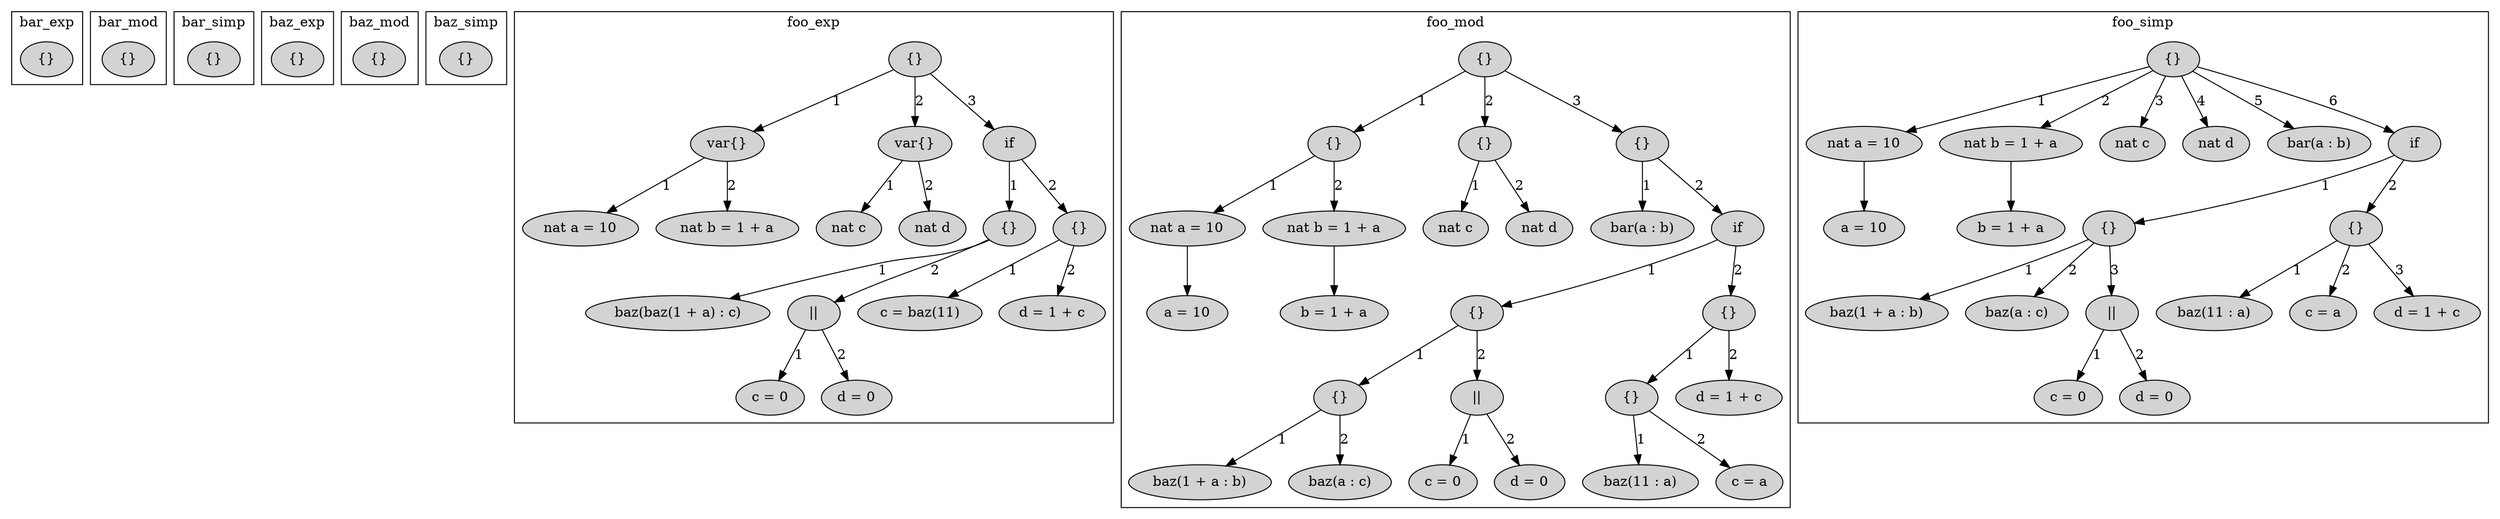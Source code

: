 digraph G {
    subgraph cluster0{
        node [style=filled];
        A1 [ label = "{}" ];
        label = "bar_exp";
        color = black
    }
    subgraph cluster1{
        node [style=filled];
        A2 [ label = "{}" ];
        label = "bar_mod";
        color = black
    }
    subgraph cluster2{
        node [style=filled];
        A3 [ label = "{}" ];
        label = "bar_simp";
        color = black
    }
    subgraph cluster3{
        node [style=filled];
        A4 [ label = "{}" ];
        label = "baz_exp";
        color = black
    }
    subgraph cluster4{
        node [style=filled];
        A5 [ label = "{}" ];
        label = "baz_mod";
        color = black
    }
    subgraph cluster5{
        node [style=filled];
        A6 [ label = "{}" ];
        label = "baz_simp";
        color = black
    }
    subgraph cluster6{
        node [style=filled];
        A7 [ label = "{}" ];
        A7 -> A8 [ label = 1 ];
        A8 [ label = "var{}" ];
        A8 -> A9 [ label = 1 ];
        A9 [ label = "nat a = 10" ];
        A8 -> A10 [ label = 2 ];
        A10 [ label = "nat b = 1 + a" ];
        A7 -> A11 [ label = 2 ];
        A11 [ label = "var{}" ];
        A11 -> A12 [ label = 1 ];
        A12 [ label = "nat c" ];
        A11 -> A13 [ label = 2 ];
        A13 [ label = "nat d" ];
        A7 -> A14 [ label = 3 ];
        A14 [ label = "if" ];
        A14 -> A15 [ label = 1 ];
        A15 [ label = "{}" ];
        A15 -> A16 [ label = 1 ];
        A16 [ label = "baz(baz(1 + a) : c)" ];
        A15 -> A17 [ label = 2 ];
        A17 [ label = "||" ];
        A17 -> A18 [ label = 1 ];
        A18 [ label = "c = 0" ];
        A17 -> A19 [ label = 2 ];
        A19 [ label = "d = 0" ];
        A14 -> A20 [ label = 2 ];
        A20 [ label = "{}" ];
        A20 -> A21 [ label = 1 ];
        A21 [ label = "c = baz(11)" ];
        A20 -> A22 [ label = 2 ];
        A22 [ label = "d = 1 + c" ];
        label = "foo_exp";
        color = black
    }
    subgraph cluster7{
        node [style=filled];
        A23 [ label = "{}" ];
        A23 -> A24 [ label = 1 ];
        A24 [ label = "{}" ];
        A24 -> A25 [ label = 1 ];
        A25 [ label = "nat a = 10" ];
        A25 -> A26;
        A26 [ label = "a = 10" ];
        A24 -> A27 [ label = 2 ];
        A27 [ label = "nat b = 1 + a" ];
        A27 -> A28;
        A28 [ label = "b = 1 + a" ];
        A23 -> A29 [ label = 2 ];
        A29 [ label = "{}" ];
        A29 -> A30 [ label = 1 ];
        A30 [ label = "nat c" ];
        A29 -> A31 [ label = 2 ];
        A31 [ label = "nat d" ];
        A23 -> A32 [ label = 3 ];
        A32 [ label = "{}" ];
        A32 -> A33 [ label = 1 ];
        A33 [ label = "bar(a : b)" ];
        A32 -> A34 [ label = 2 ];
        A34 [ label = "if" ];
        A34 -> A35 [ label = 1 ];
        A35 [ label = "{}" ];
        A35 -> A36 [ label = 1 ];
        A36 [ label = "{}" ];
        A36 -> A37 [ label = 1 ];
        A37 [ label = "baz(1 + a : b)" ];
        A36 -> A38 [ label = 2 ];
        A38 [ label = "baz(a : c)" ];
        A35 -> A39 [ label = 2 ];
        A39 [ label = "||" ];
        A39 -> A40 [ label = 1 ];
        A40 [ label = "c = 0" ];
        A39 -> A41 [ label = 2 ];
        A41 [ label = "d = 0" ];
        A34 -> A42 [ label = 2 ];
        A42 [ label = "{}" ];
        A42 -> A43 [ label = 1 ];
        A43 [ label = "{}" ];
        A43 -> A44 [ label = 1 ];
        A44 [ label = "baz(11 : a)" ];
        A43 -> A45 [ label = 2 ];
        A45 [ label = "c = a" ];
        A42 -> A46 [ label = 2 ];
        A46 [ label = "d = 1 + c" ];
        label = "foo_mod";
        color = black
    }
    subgraph cluster8{
        node [style=filled];
        A47 [ label = "{}" ];
        A47 -> A48 [ label = 1 ];
        A48 [ label = "nat a = 10" ];
        A48 -> A49;
        A49 [ label = "a = 10" ];
        A47 -> A50 [ label = 2 ];
        A50 [ label = "nat b = 1 + a" ];
        A50 -> A51;
        A51 [ label = "b = 1 + a" ];
        A47 -> A52 [ label = 3 ];
        A52 [ label = "nat c" ];
        A47 -> A53 [ label = 4 ];
        A53 [ label = "nat d" ];
        A47 -> A54 [ label = 5 ];
        A54 [ label = "bar(a : b)" ];
        A47 -> A55 [ label = 6 ];
        A55 [ label = "if" ];
        A55 -> A56 [ label = 1 ];
        A56 [ label = "{}" ];
        A56 -> A57 [ label = 1 ];
        A57 [ label = "baz(1 + a : b)" ];
        A56 -> A58 [ label = 2 ];
        A58 [ label = "baz(a : c)" ];
        A56 -> A59 [ label = 3 ];
        A59 [ label = "||" ];
        A59 -> A60 [ label = 1 ];
        A60 [ label = "c = 0" ];
        A59 -> A61 [ label = 2 ];
        A61 [ label = "d = 0" ];
        A55 -> A62 [ label = 2 ];
        A62 [ label = "{}" ];
        A62 -> A63 [ label = 1 ];
        A63 [ label = "baz(11 : a)" ];
        A62 -> A64 [ label = 2 ];
        A64 [ label = "c = a" ];
        A62 -> A65 [ label = 3 ];
        A65 [ label = "d = 1 + c" ];
        label = "foo_simp";
        color = black
    }
}
